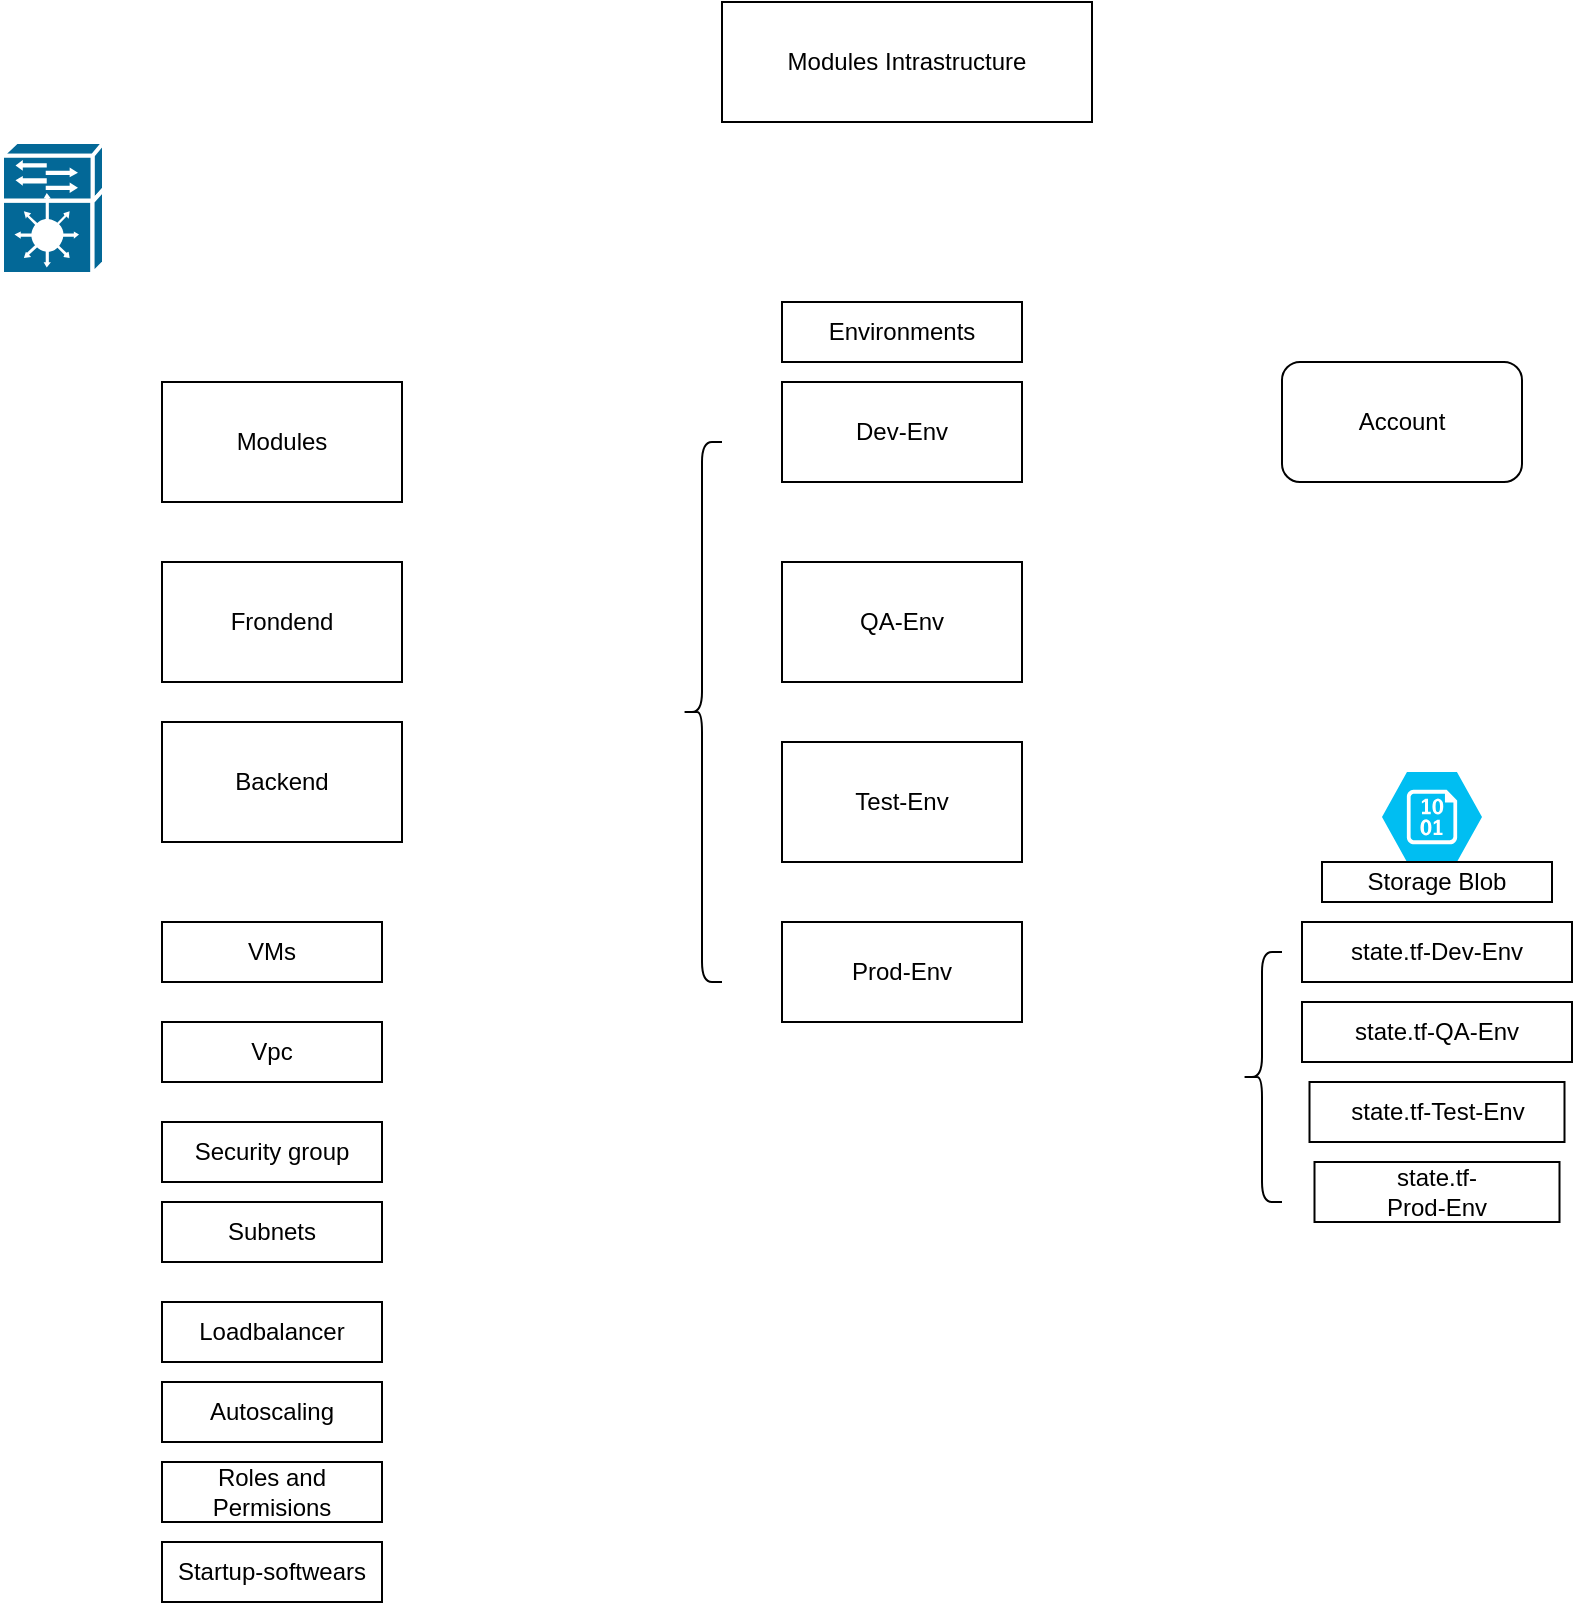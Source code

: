 <mxfile version="13.1.3" type="github">
  <diagram id="l97BmIPQvJBXFoo5Fgon" name="Page-1">
    <mxGraphModel dx="868" dy="450" grid="1" gridSize="10" guides="1" tooltips="1" connect="1" arrows="1" fold="1" page="1" pageScale="1" pageWidth="850" pageHeight="1100" math="0" shadow="0">
      <root>
        <mxCell id="0" />
        <mxCell id="1" parent="0" />
        <mxCell id="zaGkdSDAqxJlf8OTe4BS-1" value="" style="shape=mxgraph.cisco.controllers_and_modules.service_module;html=1;dashed=0;fillColor=#036897;strokeColor=#ffffff;strokeWidth=2;verticalLabelPosition=bottom;verticalAlign=top" vertex="1" parent="1">
          <mxGeometry x="50" y="90" width="51" height="66" as="geometry" />
        </mxCell>
        <mxCell id="zaGkdSDAqxJlf8OTe4BS-2" value="Modules&lt;br&gt;" style="rounded=0;whiteSpace=wrap;html=1;" vertex="1" parent="1">
          <mxGeometry x="130" y="210" width="120" height="60" as="geometry" />
        </mxCell>
        <mxCell id="zaGkdSDAqxJlf8OTe4BS-3" value="Dev-Env&lt;br&gt;" style="rounded=0;whiteSpace=wrap;html=1;" vertex="1" parent="1">
          <mxGeometry x="440" y="210" width="120" height="50" as="geometry" />
        </mxCell>
        <mxCell id="zaGkdSDAqxJlf8OTe4BS-5" value="QA-Env" style="rounded=0;whiteSpace=wrap;html=1;" vertex="1" parent="1">
          <mxGeometry x="440" y="300" width="120" height="60" as="geometry" />
        </mxCell>
        <mxCell id="zaGkdSDAqxJlf8OTe4BS-6" value="Test-Env" style="rounded=0;whiteSpace=wrap;html=1;" vertex="1" parent="1">
          <mxGeometry x="440" y="390" width="120" height="60" as="geometry" />
        </mxCell>
        <mxCell id="zaGkdSDAqxJlf8OTe4BS-7" value="Prod-Env" style="rounded=0;whiteSpace=wrap;html=1;" vertex="1" parent="1">
          <mxGeometry x="440" y="480" width="120" height="50" as="geometry" />
        </mxCell>
        <mxCell id="zaGkdSDAqxJlf8OTe4BS-8" value="Frondend" style="rounded=0;whiteSpace=wrap;html=1;" vertex="1" parent="1">
          <mxGeometry x="130" y="300" width="120" height="60" as="geometry" />
        </mxCell>
        <mxCell id="zaGkdSDAqxJlf8OTe4BS-9" value="Backend" style="rounded=0;whiteSpace=wrap;html=1;" vertex="1" parent="1">
          <mxGeometry x="130" y="380" width="120" height="60" as="geometry" />
        </mxCell>
        <mxCell id="zaGkdSDAqxJlf8OTe4BS-10" value="Vpc" style="rounded=0;whiteSpace=wrap;html=1;" vertex="1" parent="1">
          <mxGeometry x="130" y="530" width="110" height="30" as="geometry" />
        </mxCell>
        <mxCell id="zaGkdSDAqxJlf8OTe4BS-11" value="Environments" style="rounded=0;whiteSpace=wrap;html=1;" vertex="1" parent="1">
          <mxGeometry x="440" y="170" width="120" height="30" as="geometry" />
        </mxCell>
        <mxCell id="zaGkdSDAqxJlf8OTe4BS-12" value="Account" style="rounded=1;whiteSpace=wrap;html=1;" vertex="1" parent="1">
          <mxGeometry x="690" y="200" width="120" height="60" as="geometry" />
        </mxCell>
        <mxCell id="zaGkdSDAqxJlf8OTe4BS-13" value="Modules Intrastructure" style="rounded=0;whiteSpace=wrap;html=1;" vertex="1" parent="1">
          <mxGeometry x="410" y="20" width="185" height="60" as="geometry" />
        </mxCell>
        <mxCell id="zaGkdSDAqxJlf8OTe4BS-18" value="" style="verticalLabelPosition=bottom;html=1;verticalAlign=top;align=center;strokeColor=none;fillColor=#00BEF2;shape=mxgraph.azure.storage_blob;" vertex="1" parent="1">
          <mxGeometry x="740" y="405" width="50" height="45" as="geometry" />
        </mxCell>
        <mxCell id="zaGkdSDAqxJlf8OTe4BS-19" value="Storage Blob&lt;br&gt;" style="rounded=0;whiteSpace=wrap;html=1;" vertex="1" parent="1">
          <mxGeometry x="710" y="450" width="115" height="20" as="geometry" />
        </mxCell>
        <mxCell id="zaGkdSDAqxJlf8OTe4BS-20" value="state.tf-Dev-Env" style="rounded=0;whiteSpace=wrap;html=1;" vertex="1" parent="1">
          <mxGeometry x="700" y="480" width="135" height="30" as="geometry" />
        </mxCell>
        <mxCell id="zaGkdSDAqxJlf8OTe4BS-21" value="state.tf-QA-Env" style="rounded=0;whiteSpace=wrap;html=1;" vertex="1" parent="1">
          <mxGeometry x="700" y="520" width="135" height="30" as="geometry" />
        </mxCell>
        <mxCell id="zaGkdSDAqxJlf8OTe4BS-24" value="state.tf-Test-Env&lt;br&gt;" style="rounded=0;whiteSpace=wrap;html=1;" vertex="1" parent="1">
          <mxGeometry x="703.75" y="560" width="127.5" height="30" as="geometry" />
        </mxCell>
        <mxCell id="zaGkdSDAqxJlf8OTe4BS-26" value="state.tf-&lt;br&gt;Prod-Env" style="rounded=0;whiteSpace=wrap;html=1;" vertex="1" parent="1">
          <mxGeometry x="706.25" y="600" width="122.5" height="30" as="geometry" />
        </mxCell>
        <mxCell id="zaGkdSDAqxJlf8OTe4BS-28" value="Roles and Permisions" style="rounded=0;whiteSpace=wrap;html=1;" vertex="1" parent="1">
          <mxGeometry x="130" y="750" width="110" height="30" as="geometry" />
        </mxCell>
        <mxCell id="zaGkdSDAqxJlf8OTe4BS-29" value="Security group" style="rounded=0;whiteSpace=wrap;html=1;" vertex="1" parent="1">
          <mxGeometry x="130" y="580" width="110" height="30" as="geometry" />
        </mxCell>
        <mxCell id="zaGkdSDAqxJlf8OTe4BS-30" value="Startup-softwears" style="rounded=0;whiteSpace=wrap;html=1;" vertex="1" parent="1">
          <mxGeometry x="130" y="790" width="110" height="30" as="geometry" />
        </mxCell>
        <mxCell id="zaGkdSDAqxJlf8OTe4BS-31" value="VMs" style="rounded=0;whiteSpace=wrap;html=1;" vertex="1" parent="1">
          <mxGeometry x="130" y="480" width="110" height="30" as="geometry" />
        </mxCell>
        <mxCell id="zaGkdSDAqxJlf8OTe4BS-32" value="Loadbalancer" style="rounded=0;whiteSpace=wrap;html=1;" vertex="1" parent="1">
          <mxGeometry x="130" y="670" width="110" height="30" as="geometry" />
        </mxCell>
        <mxCell id="zaGkdSDAqxJlf8OTe4BS-33" value="Autoscaling" style="rounded=0;whiteSpace=wrap;html=1;" vertex="1" parent="1">
          <mxGeometry x="130" y="710" width="110" height="30" as="geometry" />
        </mxCell>
        <mxCell id="zaGkdSDAqxJlf8OTe4BS-34" value="" style="shape=curlyBracket;whiteSpace=wrap;html=1;rounded=1;" vertex="1" parent="1">
          <mxGeometry x="390" y="240" width="20" height="270" as="geometry" />
        </mxCell>
        <mxCell id="zaGkdSDAqxJlf8OTe4BS-36" value="" style="shape=curlyBracket;whiteSpace=wrap;html=1;rounded=1;" vertex="1" parent="1">
          <mxGeometry x="670" y="495" width="20" height="125" as="geometry" />
        </mxCell>
        <mxCell id="zaGkdSDAqxJlf8OTe4BS-37" value="Subnets" style="rounded=0;whiteSpace=wrap;html=1;" vertex="1" parent="1">
          <mxGeometry x="130" y="620" width="110" height="30" as="geometry" />
        </mxCell>
      </root>
    </mxGraphModel>
  </diagram>
</mxfile>
